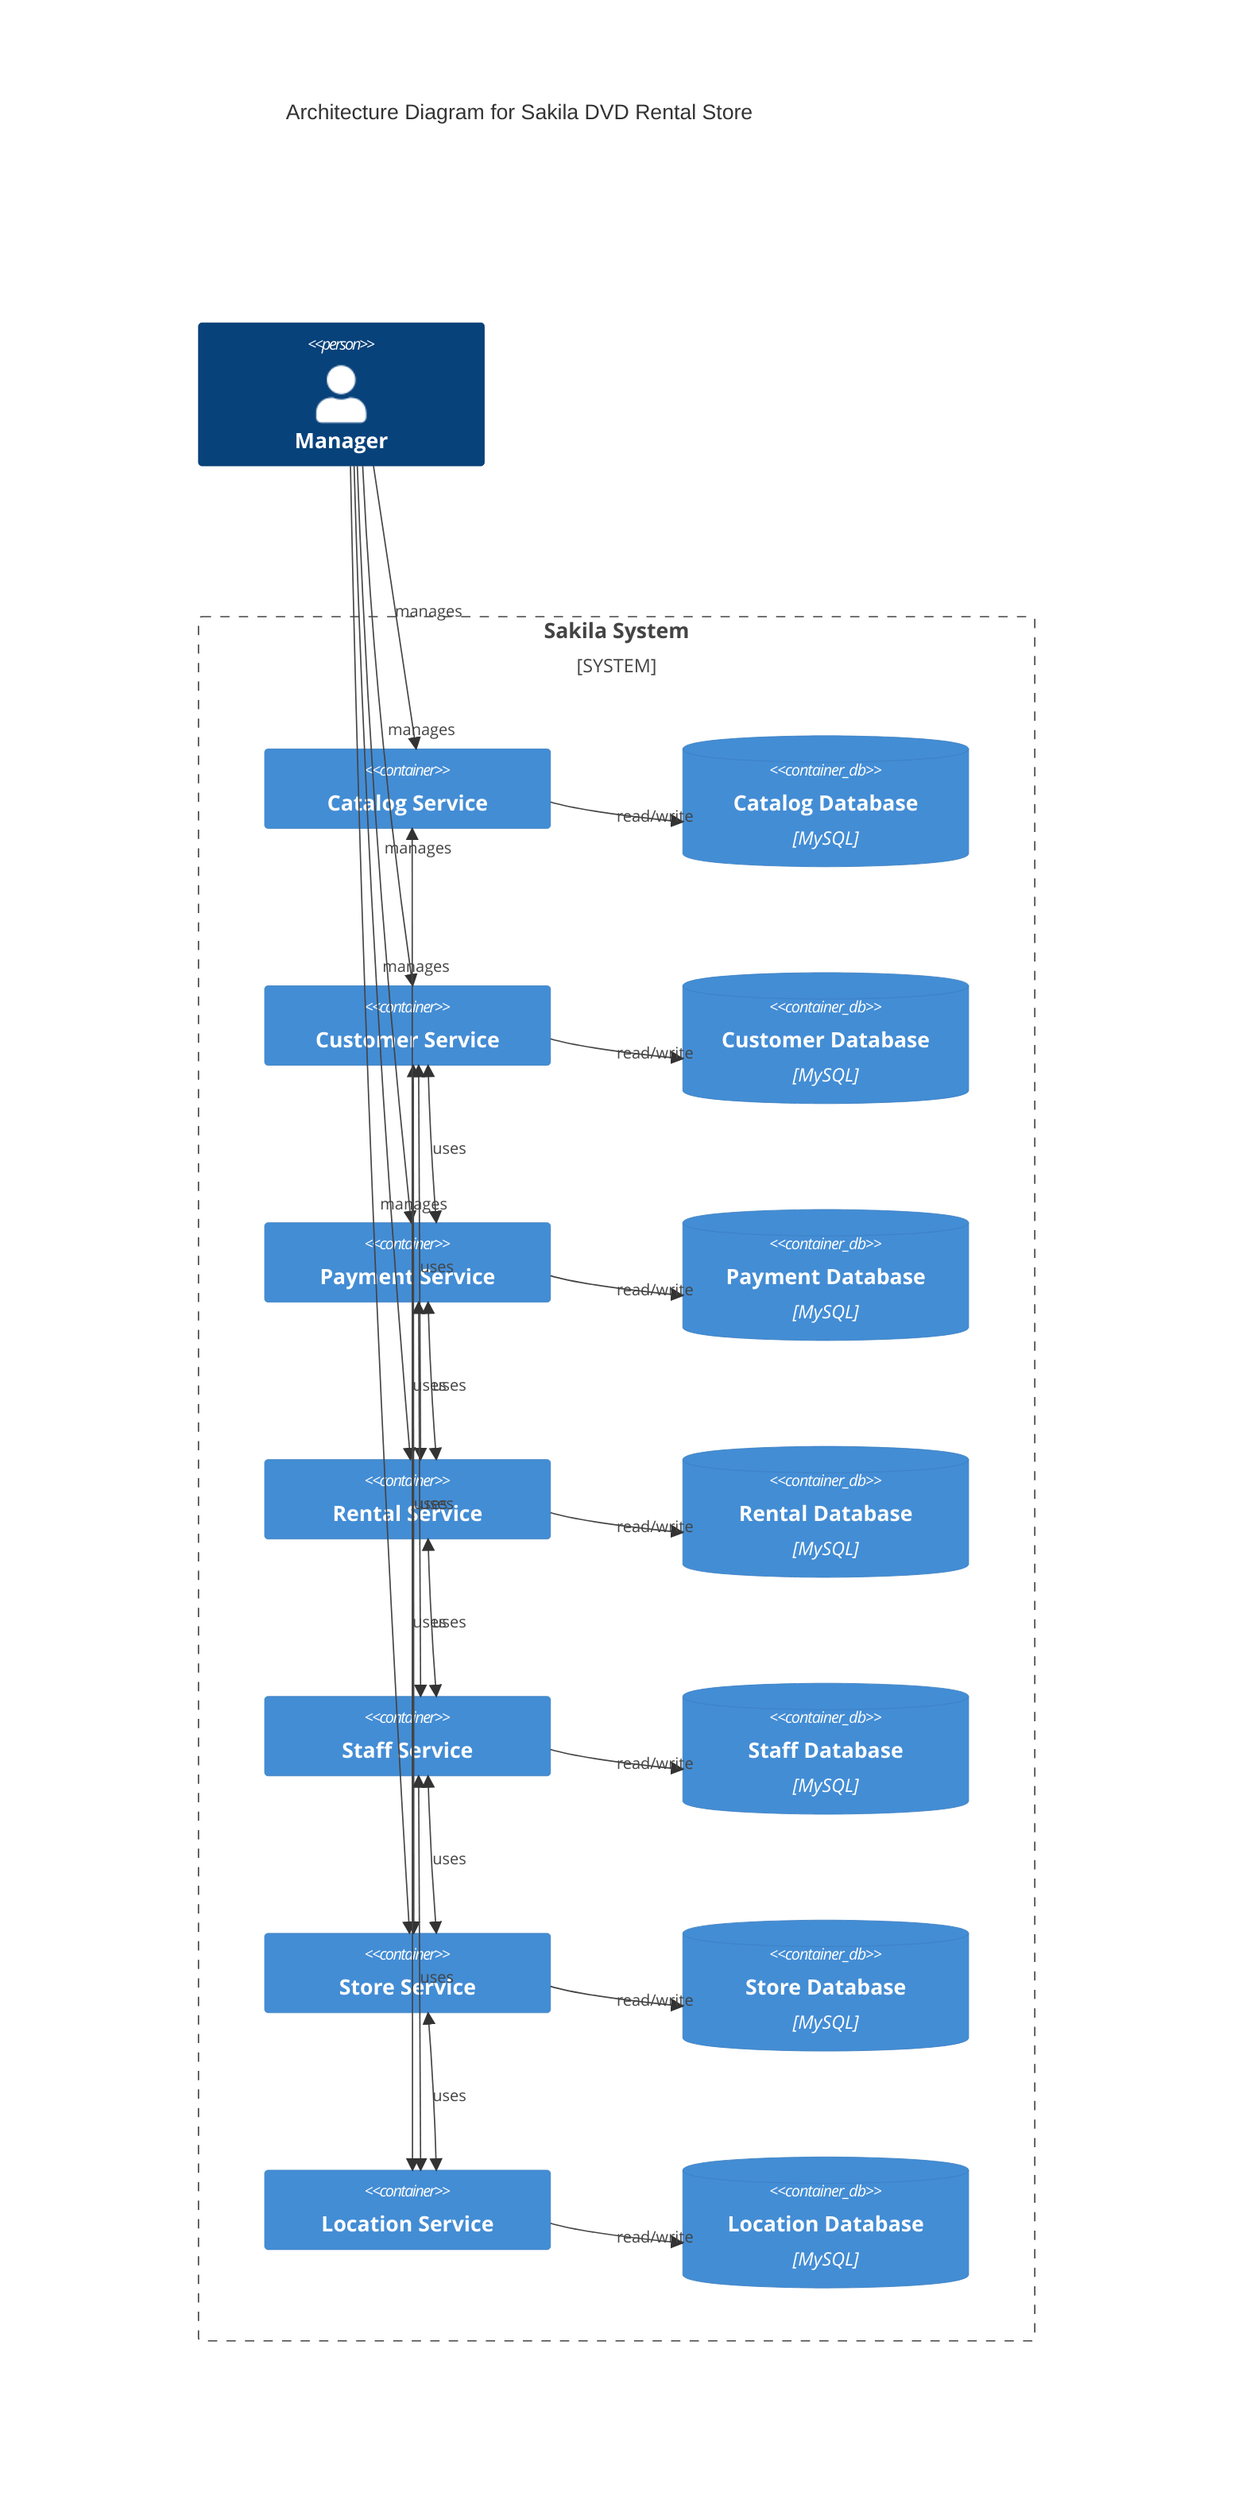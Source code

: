 C4Container
    title Architecture Diagram for Sakila DVD Rental Store

    Person(manager, "Manager")

    System_Boundary(sakila, "Sakila System") {
        Container(catalogService, "Catalog Service")
        ContainerDb(catalogDb, "Catalog Database", "MySQL")
        Container(customerService, "Customer Service")
        ContainerDb(customerDb, "Customer Database", "MySQL")
        Container(paymentService, "Payment Service")
        ContainerDb(paymentDb, "Payment Database", "MySQL")
        Container(rentalService, "Rental Service")
        ContainerDb(rentalDb, "Rental Database", "MySQL")
        Container(staffService, "Staff Service")
        ContainerDb(staffDb, "Staff Database", "MySQL")
        Container(storeService, "Store Service")
        ContainerDb(storeDb, "Store Database", "MySQL")
        Container(locationService, "Location Service")
        ContainerDb(locationDb, "Location Database", "MySQL")
    }


    Rel(manager, catalogService, "manages")
    Rel(manager, customerService, "manages")
    Rel(manager, rentalService, "manages")
    Rel(manager, paymentService, "manages")
    Rel(manager, storeService, "manages")

    Rel(catalogService, catalogDb, "read/write")

    Rel(customerService, locationService, "uses")
    BiRel(customerService, paymentService, "uses")
    BiRel(customerService, rentalService, "uses")
    BiRel(customerService, storeService, "uses")
    Rel(customerService, customerDb, "read/write")

    BiRel(locationService, staffService, "uses")
    BiRel(locationService, storeService, "uses")
    Rel(locationService, locationDb, "read/write")

    BiRel(paymentService, rentalService, "uses")
    BiRel(paymentService, staffService, "uses")
    Rel(paymentService, paymentDb, "read/write")

    BiRel(rentalService, staffService, "uses")
    Rel(rentalService, rentalDb, "read/write")

    BiRel(staffService, storeService, "uses")
    Rel(staffService, staffDb, "read/write")

    Rel(storeService, catalogService, "uses")
    Rel(storeService, storeDb, "read/write")

    UpdateLayoutConfig($c4ShapeInRow="4")
